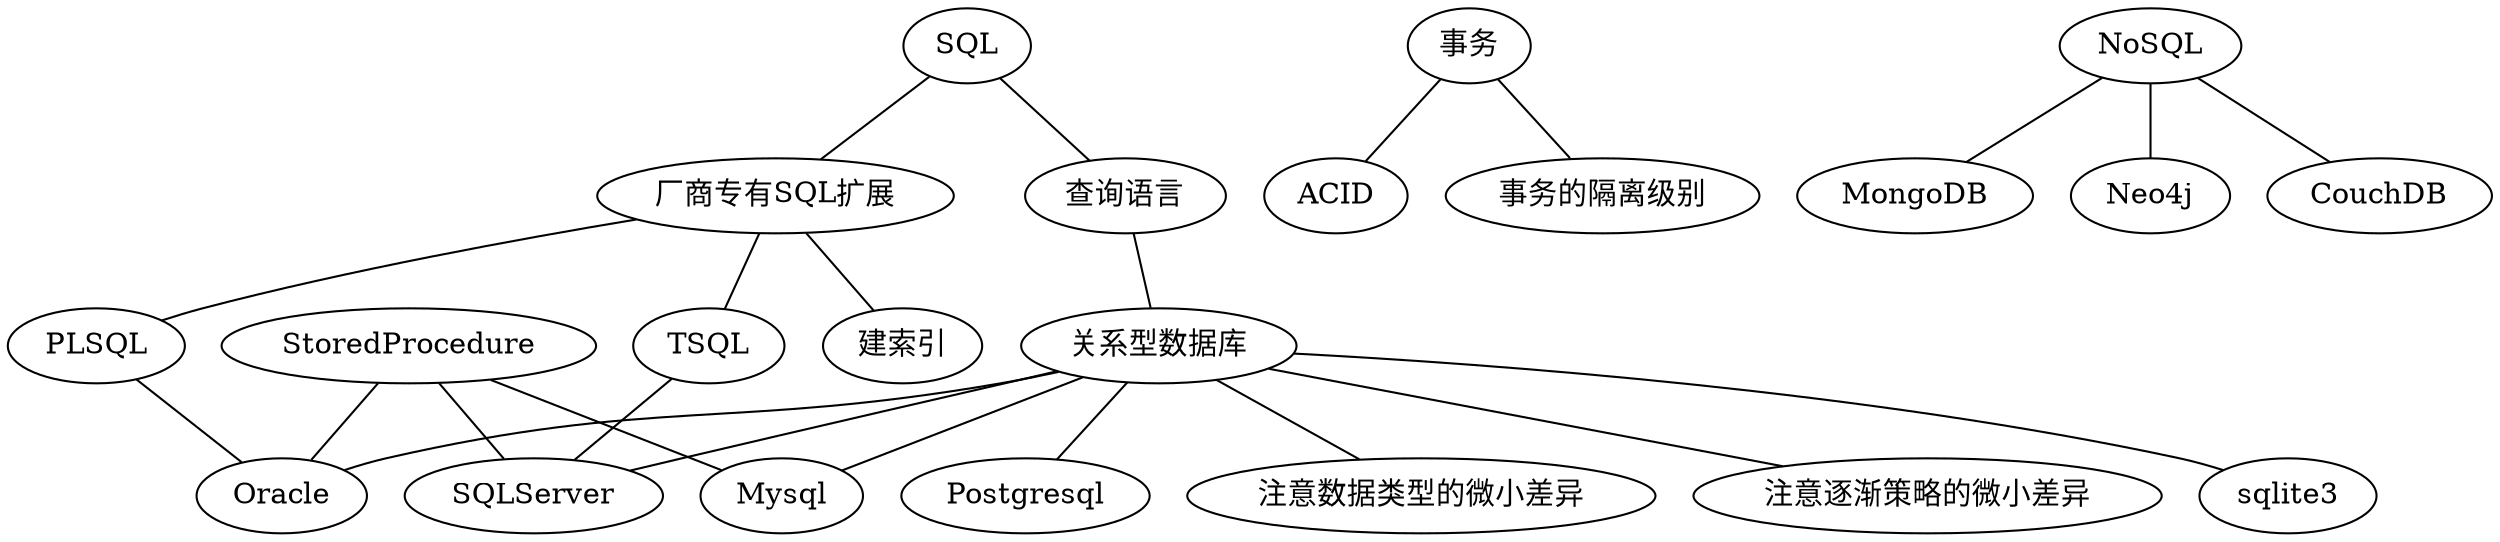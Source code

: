 graph database_k_map {
  关系型数据库 -- Mysql, Oracle, SQLServer, sqlite3, Postgresql;
  SQL -- 查询语言 -- 关系型数据库;
  关系型数据库 -- 注意数据类型的微小差异,注意逐渐策略的微小差异;
  SQL -- 厂商专有SQL扩展 -- TSQL,PLSQL,建索引;
  TSQL -- SQLServer;
  PLSQL -- Oracle;
  事务 -- ACID, 事务的隔离级别; 
  StoredProcedure -- Oracle, SQLServer,Mysql;
  NoSQL -- MongoDB, Neo4j, CouchDB;
}	